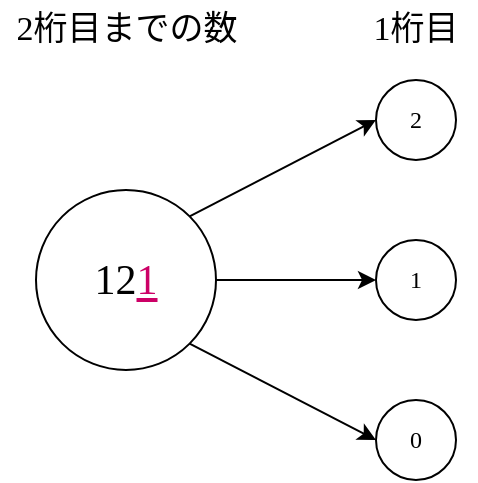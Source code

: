 <mxfile>
    <diagram id="EkSeq30eJGmm7Zy0Qsnr" name="ページ2">
        <mxGraphModel dx="552" dy="680" grid="1" gridSize="10" guides="1" tooltips="1" connect="1" arrows="1" fold="1" page="1" pageScale="1" pageWidth="827" pageHeight="1169" background="#ffffff" math="0" shadow="0">
            <root>
                <mxCell id="XDj0NGa3dcZJmF4gn8FU-0"/>
                <mxCell id="XDj0NGa3dcZJmF4gn8FU-1" parent="XDj0NGa3dcZJmF4gn8FU-0"/>
                <mxCell id="XDj0NGa3dcZJmF4gn8FU-2" value="" style="rounded=0;whiteSpace=wrap;html=1;fontFamily=メイリオ;fontSource=https%3A%2F%2Ffonts.googleapis.com%2Fcss%3Ffamily%3D%25E3%2583%25A1%25E3%2582%25A4%25E3%2583%25AA%25E3%2582%25AA;fillColor=#f8cecc;strokeColor=#b85450;" vertex="1" parent="XDj0NGa3dcZJmF4gn8FU-1">
                    <mxGeometry x="212.5" y="680" width="15" height="40" as="geometry"/>
                </mxCell>
                <mxCell id="XDj0NGa3dcZJmF4gn8FU-3" value="12&lt;font color=&quot;#cc0066&quot;&gt;&lt;u&gt;1&lt;/u&gt;&lt;/font&gt;" style="ellipse;whiteSpace=wrap;html=1;aspect=fixed;fontFamily=メイリオ;fontSource=https%3A%2F%2Ffonts.googleapis.com%2Fcss%3Ffamily%3D%25E3%2583%25A1%25E3%2582%25A4%25E3%2583%25AA%25E3%2582%25AA;fontSize=21;" vertex="1" parent="XDj0NGa3dcZJmF4gn8FU-1">
                    <mxGeometry x="160" y="655" width="90" height="90" as="geometry"/>
                </mxCell>
                <mxCell id="XDj0NGa3dcZJmF4gn8FU-4" style="edgeStyle=none;html=1;exitX=1;exitY=0;exitDx=0;exitDy=0;entryX=0;entryY=0.5;entryDx=0;entryDy=0;fontFamily=メイリオ;fontSource=https%3A%2F%2Ffonts.googleapis.com%2Fcss%3Ffamily%3D%25E3%2583%25A1%25E3%2582%25A4%25E3%2583%25AA%25E3%2582%25AA;" edge="1" parent="XDj0NGa3dcZJmF4gn8FU-1" source="XDj0NGa3dcZJmF4gn8FU-3" target="XDj0NGa3dcZJmF4gn8FU-9">
                    <mxGeometry relative="1" as="geometry"/>
                </mxCell>
                <mxCell id="XDj0NGa3dcZJmF4gn8FU-5" style="edgeStyle=none;html=1;entryX=0;entryY=0.5;entryDx=0;entryDy=0;fontFamily=メイリオ;fontSource=https%3A%2F%2Ffonts.googleapis.com%2Fcss%3Ffamily%3D%25E3%2583%25A1%25E3%2582%25A4%25E3%2583%25AA%25E3%2582%25AA;" edge="1" parent="XDj0NGa3dcZJmF4gn8FU-1" source="XDj0NGa3dcZJmF4gn8FU-3" target="XDj0NGa3dcZJmF4gn8FU-8">
                    <mxGeometry relative="1" as="geometry"/>
                </mxCell>
                <mxCell id="XDj0NGa3dcZJmF4gn8FU-6" style="edgeStyle=none;html=1;exitX=1;exitY=1;exitDx=0;exitDy=0;entryX=0;entryY=0.5;entryDx=0;entryDy=0;fontFamily=メイリオ;fontSource=https%3A%2F%2Ffonts.googleapis.com%2Fcss%3Ffamily%3D%25E3%2583%25A1%25E3%2582%25A4%25E3%2583%25AA%25E3%2582%25AA;" edge="1" parent="XDj0NGa3dcZJmF4gn8FU-1" source="XDj0NGa3dcZJmF4gn8FU-3" target="XDj0NGa3dcZJmF4gn8FU-7">
                    <mxGeometry relative="1" as="geometry"/>
                </mxCell>
                <mxCell id="XDj0NGa3dcZJmF4gn8FU-7" value="0" style="ellipse;whiteSpace=wrap;html=1;aspect=fixed;fontFamily=メイリオ;fontSource=https%3A%2F%2Ffonts.googleapis.com%2Fcss%3Ffamily%3D%25E3%2583%25A1%25E3%2582%25A4%25E3%2583%25AA%25E3%2582%25AA;" vertex="1" parent="XDj0NGa3dcZJmF4gn8FU-1">
                    <mxGeometry x="330" y="760" width="40" height="40" as="geometry"/>
                </mxCell>
                <mxCell id="XDj0NGa3dcZJmF4gn8FU-8" value="1" style="ellipse;whiteSpace=wrap;html=1;aspect=fixed;fontFamily=メイリオ;fontSource=https%3A%2F%2Ffonts.googleapis.com%2Fcss%3Ffamily%3D%25E3%2583%25A1%25E3%2582%25A4%25E3%2583%25AA%25E3%2582%25AA;" vertex="1" parent="XDj0NGa3dcZJmF4gn8FU-1">
                    <mxGeometry x="330" y="680" width="40" height="40" as="geometry"/>
                </mxCell>
                <mxCell id="XDj0NGa3dcZJmF4gn8FU-9" value="2" style="ellipse;whiteSpace=wrap;html=1;aspect=fixed;fontFamily=メイリオ;fontSource=https%3A%2F%2Ffonts.googleapis.com%2Fcss%3Ffamily%3D%25E3%2583%25A1%25E3%2582%25A4%25E3%2583%25AA%25E3%2582%25AA;" vertex="1" parent="XDj0NGa3dcZJmF4gn8FU-1">
                    <mxGeometry x="330" y="600" width="40" height="40" as="geometry"/>
                </mxCell>
                <mxCell id="XDj0NGa3dcZJmF4gn8FU-10" value="2桁目までの数" style="text;html=1;strokeColor=none;fillColor=none;align=center;verticalAlign=middle;whiteSpace=wrap;rounded=0;fontFamily=メイリオ;fontSource=https%3A%2F%2Ffonts.googleapis.com%2Fcss%3Ffamily%3D%25E3%2583%25A1%25E3%2582%25A4%25E3%2583%25AA%25E3%2582%25AA;fontSize=17;" vertex="1" parent="XDj0NGa3dcZJmF4gn8FU-1">
                    <mxGeometry x="142.5" y="560" width="125" height="30" as="geometry"/>
                </mxCell>
                <mxCell id="XDj0NGa3dcZJmF4gn8FU-11" value="1桁目" style="text;html=1;strokeColor=none;fillColor=none;align=center;verticalAlign=middle;whiteSpace=wrap;rounded=0;fontFamily=メイリオ;fontSource=https%3A%2F%2Ffonts.googleapis.com%2Fcss%3Ffamily%3D%25E3%2583%25A1%25E3%2582%25A4%25E3%2583%25AA%25E3%2582%25AA;fontSize=17;" vertex="1" parent="XDj0NGa3dcZJmF4gn8FU-1">
                    <mxGeometry x="320" y="560" width="60" height="30" as="geometry"/>
                </mxCell>
            </root>
        </mxGraphModel>
    </diagram>
</mxfile>